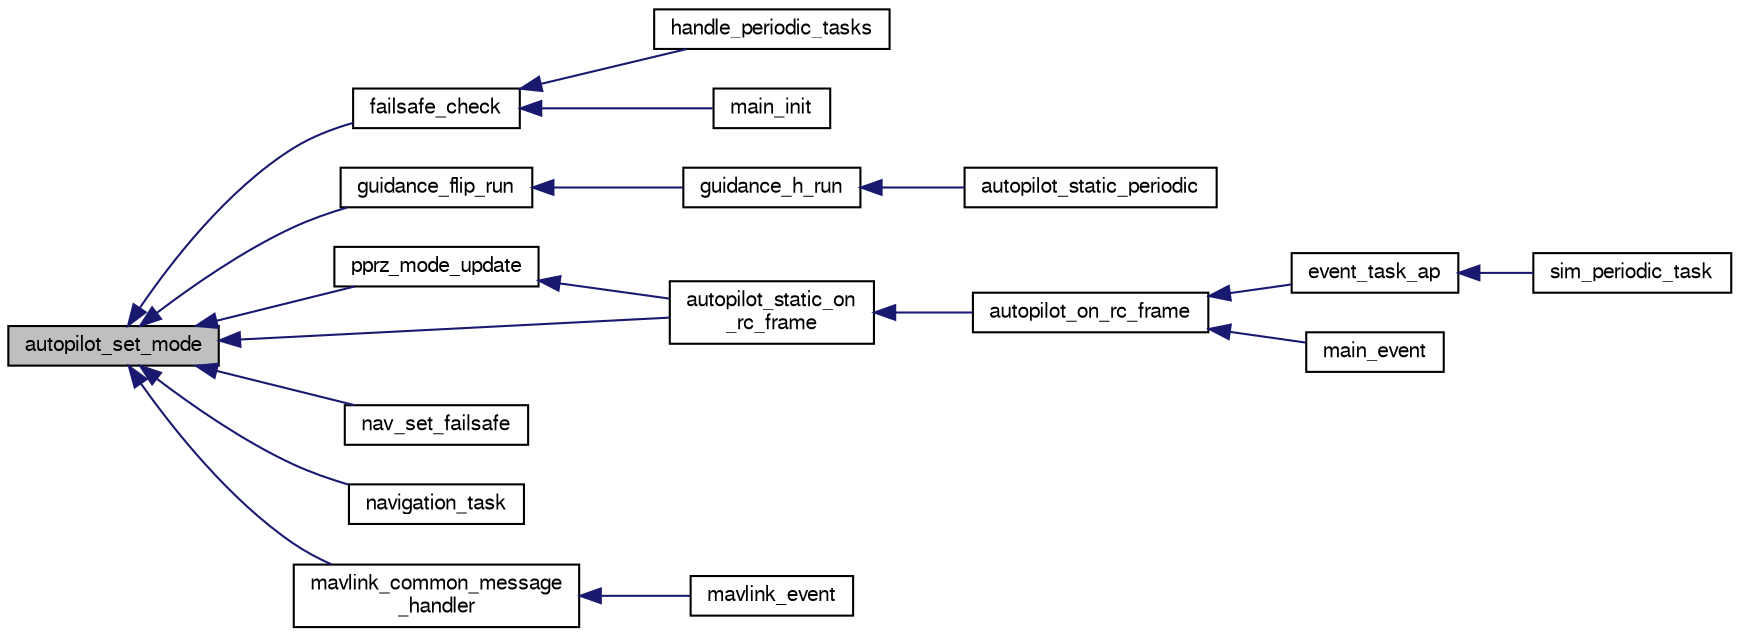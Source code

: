 digraph "autopilot_set_mode"
{
  edge [fontname="FreeSans",fontsize="10",labelfontname="FreeSans",labelfontsize="10"];
  node [fontname="FreeSans",fontsize="10",shape=record];
  rankdir="LR";
  Node1 [label="autopilot_set_mode",height=0.2,width=0.4,color="black", fillcolor="grey75", style="filled", fontcolor="black"];
  Node1 -> Node2 [dir="back",color="midnightblue",fontsize="10",style="solid",fontname="FreeSans"];
  Node2 [label="autopilot_static_on\l_rc_frame",height=0.2,width=0.4,color="black", fillcolor="white", style="filled",URL="$rotorcraft_2autopilot__static_8h.html#af48775939dfa2cf7533658fb85851a35",tooltip="Function to be called when a message from FBW is available. "];
  Node2 -> Node3 [dir="back",color="midnightblue",fontsize="10",style="solid",fontname="FreeSans"];
  Node3 [label="autopilot_on_rc_frame",height=0.2,width=0.4,color="black", fillcolor="white", style="filled",URL="$autopilot_8h.html#a7339f5741706cb9c2e2186b1174cc770",tooltip="Autopilot RC input event hadler. "];
  Node3 -> Node4 [dir="back",color="midnightblue",fontsize="10",style="solid",fontname="FreeSans"];
  Node4 [label="event_task_ap",height=0.2,width=0.4,color="black", fillcolor="white", style="filled",URL="$fixedwing_2main__ap_8h.html#a2b4e383f6a21da5bad019df0b3891508"];
  Node4 -> Node5 [dir="back",color="midnightblue",fontsize="10",style="solid",fontname="FreeSans"];
  Node5 [label="sim_periodic_task",height=0.2,width=0.4,color="black", fillcolor="white", style="filled",URL="$sim__ap_8c.html#a4f982dacbb35ccfc3e0fcaa64156a2a0"];
  Node3 -> Node6 [dir="back",color="midnightblue",fontsize="10",style="solid",fontname="FreeSans"];
  Node6 [label="main_event",height=0.2,width=0.4,color="black", fillcolor="white", style="filled",URL="$rover_2main__ap_8h.html#ad0fb4f12833cb2f0b4c69fa317ea24d9"];
  Node1 -> Node7 [dir="back",color="midnightblue",fontsize="10",style="solid",fontname="FreeSans"];
  Node7 [label="failsafe_check",height=0.2,width=0.4,color="black", fillcolor="white", style="filled",URL="$rover_2main__ap_8h.html#a9b33ef8d06e683b2dac822bdf94cd1a8"];
  Node7 -> Node8 [dir="back",color="midnightblue",fontsize="10",style="solid",fontname="FreeSans"];
  Node8 [label="main_init",height=0.2,width=0.4,color="black", fillcolor="white", style="filled",URL="$rover_2main__ap_8h.html#a3719465edd56d2b587a6b340f29e4f90",tooltip="Main initialization. "];
  Node7 -> Node9 [dir="back",color="midnightblue",fontsize="10",style="solid",fontname="FreeSans"];
  Node9 [label="handle_periodic_tasks",height=0.2,width=0.4,color="black", fillcolor="white", style="filled",URL="$rover_2main__ap_8h.html#ab79bb049ce85bf2ed3a75c6b12c02bcb"];
  Node1 -> Node10 [dir="back",color="midnightblue",fontsize="10",style="solid",fontname="FreeSans"];
  Node10 [label="guidance_flip_run",height=0.2,width=0.4,color="black", fillcolor="white", style="filled",URL="$guidance__flip_8h.html#a341f66aaa1a6e736e980ae5cccb3c0f5"];
  Node10 -> Node11 [dir="back",color="midnightblue",fontsize="10",style="solid",fontname="FreeSans"];
  Node11 [label="guidance_h_run",height=0.2,width=0.4,color="black", fillcolor="white", style="filled",URL="$rotorcraft_2guidance_2guidance__h_8h.html#afff2f6a359638c74d5d1051c3edfa554"];
  Node11 -> Node12 [dir="back",color="midnightblue",fontsize="10",style="solid",fontname="FreeSans"];
  Node12 [label="autopilot_static_periodic",height=0.2,width=0.4,color="black", fillcolor="white", style="filled",URL="$rotorcraft_2autopilot__static_8c.html#a81ff7c3a0611cb76bfbd35fc817070d6"];
  Node1 -> Node13 [dir="back",color="midnightblue",fontsize="10",style="solid",fontname="FreeSans"];
  Node13 [label="mavlink_common_message\l_handler",height=0.2,width=0.4,color="black", fillcolor="white", style="filled",URL="$mavlink_8c.html#a92b02fdeb899791573ef52506deb653c"];
  Node13 -> Node14 [dir="back",color="midnightblue",fontsize="10",style="solid",fontname="FreeSans"];
  Node14 [label="mavlink_event",height=0.2,width=0.4,color="black", fillcolor="white", style="filled",URL="$mavlink_8h.html#aca06c0aea877a0d9c57a5e16cee711d7",tooltip="Event MAVLink calls. "];
  Node1 -> Node15 [dir="back",color="midnightblue",fontsize="10",style="solid",fontname="FreeSans"];
  Node15 [label="nav_set_failsafe",height=0.2,width=0.4,color="black", fillcolor="white", style="filled",URL="$rover_2navigation_8h.html#aff35ca4ac1b178feb34fcd9cf117ae6b"];
  Node1 -> Node16 [dir="back",color="midnightblue",fontsize="10",style="solid",fontname="FreeSans"];
  Node16 [label="navigation_task",height=0.2,width=0.4,color="black", fillcolor="white", style="filled",URL="$fixedwing_2autopilot__static_8h.html#a79f823520ea0823e20084686978281e6",tooltip="Control loops FIXME should be somewhere else. "];
  Node1 -> Node17 [dir="back",color="midnightblue",fontsize="10",style="solid",fontname="FreeSans"];
  Node17 [label="pprz_mode_update",height=0.2,width=0.4,color="black", fillcolor="white", style="filled",URL="$fixedwing_2autopilot__static_8c.html#a83e52893d778a46aeda1b3c09ffd0656",tooltip="Update paparazzi mode. "];
  Node17 -> Node2 [dir="back",color="midnightblue",fontsize="10",style="solid",fontname="FreeSans"];
}
